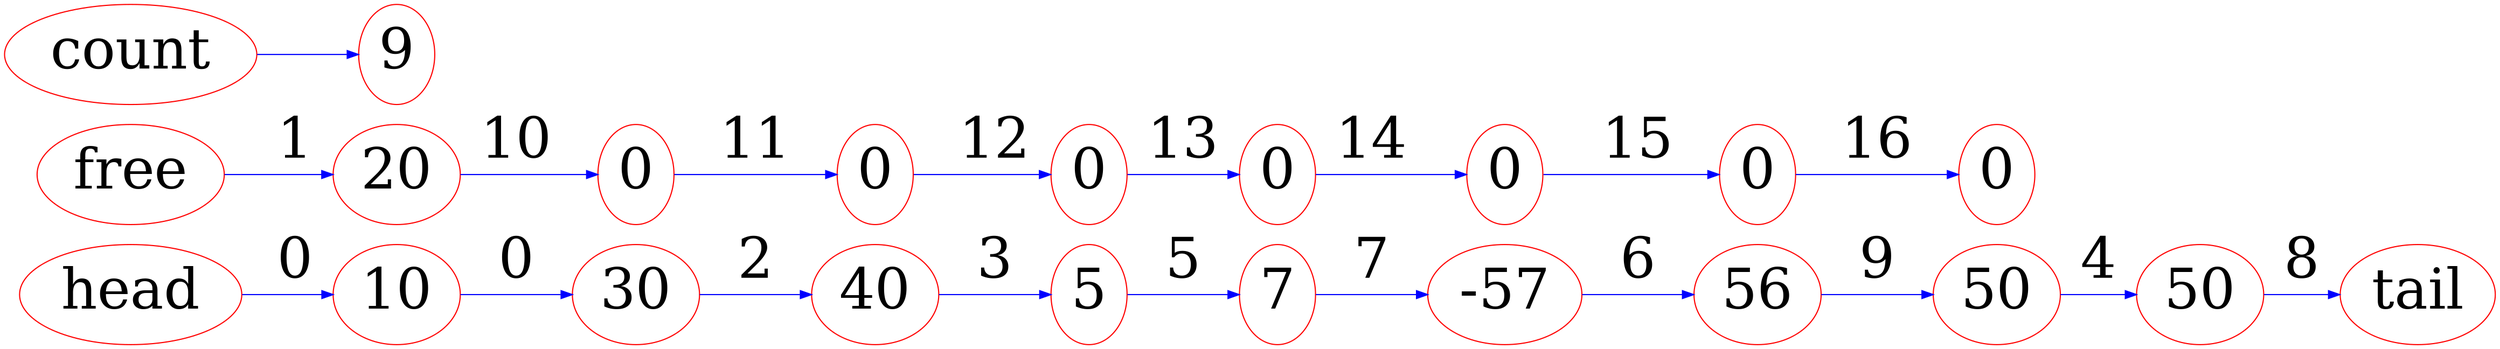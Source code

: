 digraph G {
    rankdir = LR;
    node[shape=ellipse, fontsize=50, color = red];
    edge[fontsize=50, color = blue, fillcolor = blue];
	0 [label = "10"];
	1 [label = "20"];
	2 [label = "30"];
	3 [label = "40"];
	4 [label = "50"];
	5 [label = "5"];
	6 [label = "-57"];
	7 [label = "7"];
	8 [label = "50"];
	9 [label = "56"];
	10 [label = "0"];
	11 [label = "0"];
	12 [label = "0"];
	13 [label = "0"];
	14 [label = "0"];
	15 [label = "0"];
	16 [label = "0"];
head -> 0[label = "0"];
	0 -> 2[label = "0"]
	2 -> 3[label = "2"]
	3 -> 5[label = "3"]
	5 -> 7[label = "5"]
	7 -> 6[label = "7"]
	6 -> 9[label = "6"]
	9 -> 4[label = "9"]
	4 -> 8[label = "4"]
	8 -> tail[label = "8"]
free -> 1[label = "1"];
	1 -> 10[label = "10"]
	10 -> 11[label = "11"]
	11 -> 12[label = "12"]
	12 -> 13[label = "13"]
	13 -> 14[label = "14"]
	14 -> 15[label = "15"]
	15 -> 16[label = "16"]
	17 [label = "9"];
count -> 17
}